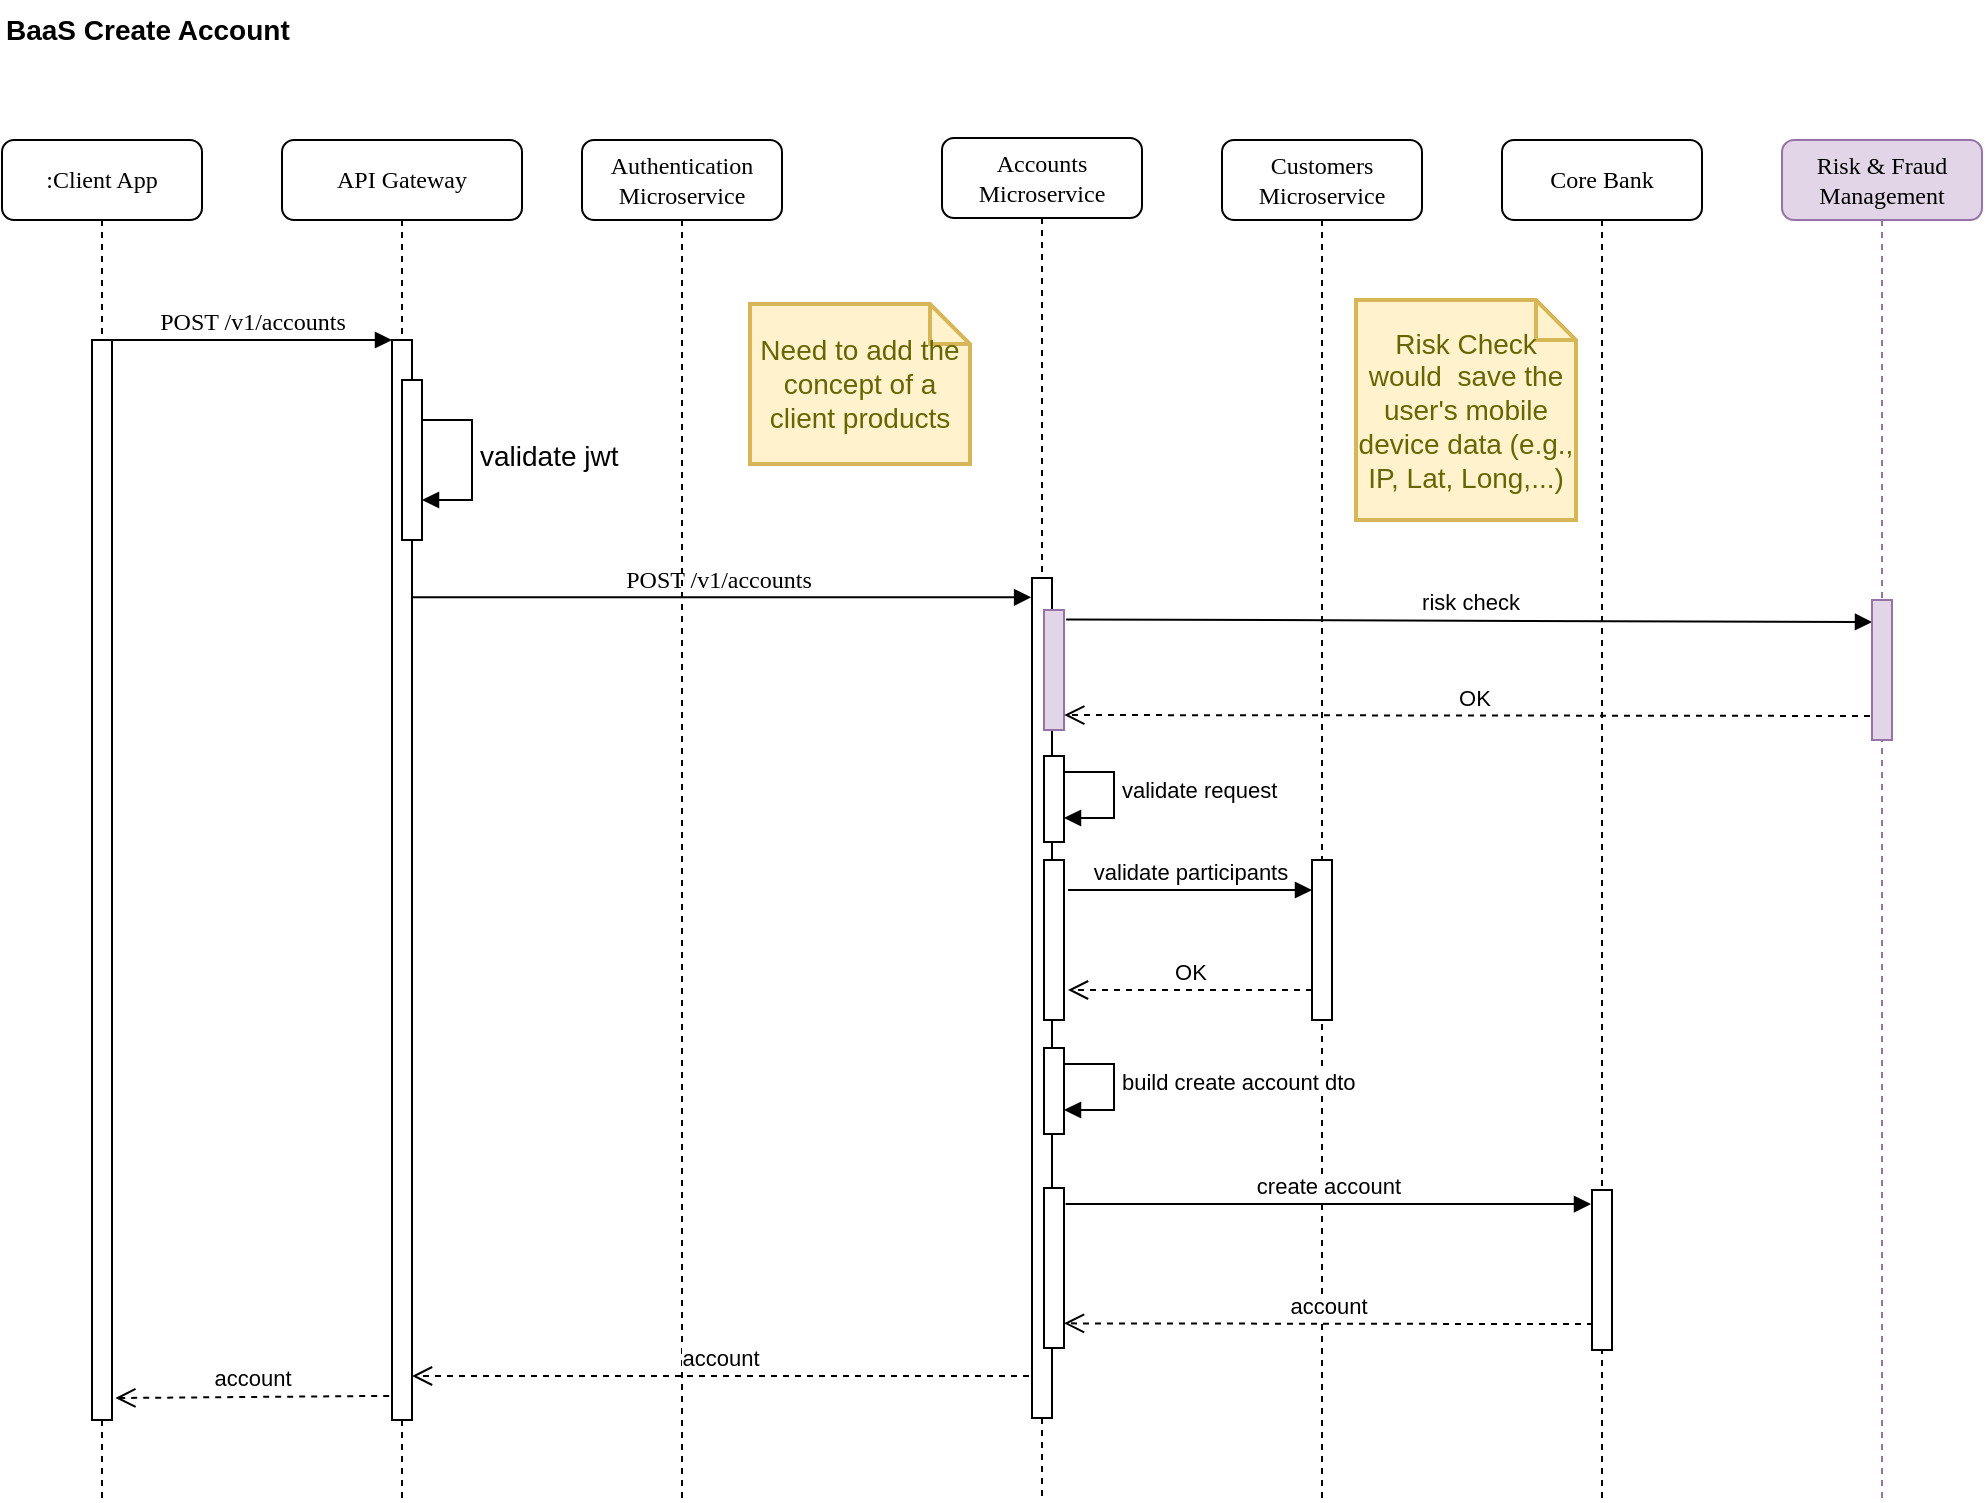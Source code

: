 <mxfile version="17.4.2" type="device" pages="4"><diagram name="Create Account" id="13e1069c-82ec-6db2-03f1-153e76fe0fe0"><mxGraphModel dx="1411" dy="763" grid="1" gridSize="10" guides="1" tooltips="1" connect="1" arrows="1" fold="1" page="1" pageScale="1" pageWidth="1100" pageHeight="850" background="none" math="0" shadow="0"><root><mxCell id="0"/><mxCell id="1" parent="0"/><mxCell id="7baba1c4bc27f4b0-3" value="Accounts Microservice" style="shape=umlLifeline;perimeter=lifelinePerimeter;whiteSpace=wrap;html=1;container=1;collapsible=0;recursiveResize=0;outlineConnect=0;rounded=1;shadow=0;comic=0;labelBackgroundColor=none;strokeWidth=1;fontFamily=Verdana;fontSize=12;align=center;" parent="1" vertex="1"><mxGeometry x="526" y="79" width="100" height="681" as="geometry"/></mxCell><mxCell id="7baba1c4bc27f4b0-13" value="" style="html=1;points=[];perimeter=orthogonalPerimeter;rounded=0;shadow=0;comic=0;labelBackgroundColor=none;strokeWidth=1;fontFamily=Verdana;fontSize=12;align=center;" parent="7baba1c4bc27f4b0-3" vertex="1"><mxGeometry x="45" y="220" width="10" height="420" as="geometry"/></mxCell><mxCell id="StMrDviyllRO6IiNfJaG-9" value="" style="html=1;points=[];perimeter=orthogonalPerimeter;" parent="7baba1c4bc27f4b0-3" vertex="1"><mxGeometry x="51" y="361" width="10" height="80" as="geometry"/></mxCell><mxCell id="StMrDviyllRO6IiNfJaG-17" value="" style="html=1;points=[];perimeter=orthogonalPerimeter;" parent="7baba1c4bc27f4b0-3" vertex="1"><mxGeometry x="51" y="525" width="10" height="80" as="geometry"/></mxCell><mxCell id="StMrDviyllRO6IiNfJaG-32" value="" style="html=1;points=[];perimeter=orthogonalPerimeter;fillColor=#e1d5e7;strokeColor=#9673a6;" parent="7baba1c4bc27f4b0-3" vertex="1"><mxGeometry x="51" y="236" width="10" height="60" as="geometry"/></mxCell><mxCell id="7baba1c4bc27f4b0-4" value="Customers Microservice" style="shape=umlLifeline;perimeter=lifelinePerimeter;whiteSpace=wrap;html=1;container=1;collapsible=0;recursiveResize=0;outlineConnect=0;rounded=1;shadow=0;comic=0;labelBackgroundColor=none;strokeWidth=1;fontFamily=Verdana;fontSize=12;align=center;" parent="1" vertex="1"><mxGeometry x="666" y="80" width="100" height="680" as="geometry"/></mxCell><mxCell id="StMrDviyllRO6IiNfJaG-6" value="" style="html=1;points=[];perimeter=orthogonalPerimeter;" parent="7baba1c4bc27f4b0-4" vertex="1"><mxGeometry x="45" y="360" width="10" height="80" as="geometry"/></mxCell><mxCell id="7baba1c4bc27f4b0-5" value="Core Bank" style="shape=umlLifeline;perimeter=lifelinePerimeter;whiteSpace=wrap;html=1;container=1;collapsible=0;recursiveResize=0;outlineConnect=0;rounded=1;shadow=0;comic=0;labelBackgroundColor=none;strokeWidth=1;fontFamily=Verdana;fontSize=12;align=center;" parent="1" vertex="1"><mxGeometry x="806" y="80" width="100" height="680" as="geometry"/></mxCell><mxCell id="StMrDviyllRO6IiNfJaG-13" value="" style="html=1;points=[];perimeter=orthogonalPerimeter;" parent="7baba1c4bc27f4b0-5" vertex="1"><mxGeometry x="45" y="525" width="10" height="80" as="geometry"/></mxCell><mxCell id="StMrDviyllRO6IiNfJaG-33" value="Risk Check would&amp;nbsp; save the user's mobile device data (e.g., IP, Lat, Long,...)" style="shape=note;strokeWidth=2;fontSize=14;size=20;whiteSpace=wrap;html=1;fillColor=#fff2cc;strokeColor=#d6b656;fontColor=#666600;" parent="7baba1c4bc27f4b0-5" vertex="1"><mxGeometry x="-73" y="80" width="110" height="110" as="geometry"/></mxCell><mxCell id="7baba1c4bc27f4b0-6" value="Risk &amp;amp; Fraud Management" style="shape=umlLifeline;perimeter=lifelinePerimeter;whiteSpace=wrap;html=1;container=1;collapsible=0;recursiveResize=0;outlineConnect=0;rounded=1;shadow=0;comic=0;labelBackgroundColor=none;strokeWidth=1;fontFamily=Verdana;fontSize=12;align=center;fillColor=#e1d5e7;strokeColor=#9673a6;" parent="1" vertex="1"><mxGeometry x="946" y="80" width="100" height="680" as="geometry"/></mxCell><mxCell id="StMrDviyllRO6IiNfJaG-29" value="risk check" style="html=1;verticalAlign=bottom;endArrow=block;entryX=0;entryY=0;rounded=0;exitX=1.108;exitY=0.079;exitDx=0;exitDy=0;exitPerimeter=0;" parent="7baba1c4bc27f4b0-6" source="StMrDviyllRO6IiNfJaG-32" edge="1"><mxGeometry relative="1" as="geometry"><mxPoint x="-357" y="239.96" as="sourcePoint"/><mxPoint x="45" y="241.0" as="targetPoint"/></mxGeometry></mxCell><mxCell id="StMrDviyllRO6IiNfJaG-30" value="OK" style="html=1;verticalAlign=bottom;endArrow=open;dashed=1;endSize=8;rounded=0;" parent="7baba1c4bc27f4b0-6" edge="1"><mxGeometry relative="1" as="geometry"><mxPoint x="-358.877" y="287.5" as="targetPoint"/><mxPoint x="50" y="288" as="sourcePoint"/></mxGeometry></mxCell><mxCell id="StMrDviyllRO6IiNfJaG-28" value="" style="html=1;points=[];perimeter=orthogonalPerimeter;fillColor=#e1d5e7;strokeColor=#9673a6;" parent="7baba1c4bc27f4b0-6" vertex="1"><mxGeometry x="45" y="230" width="10" height="70" as="geometry"/></mxCell><mxCell id="7baba1c4bc27f4b0-8" value=":Client App" style="shape=umlLifeline;perimeter=lifelinePerimeter;whiteSpace=wrap;html=1;container=1;collapsible=0;recursiveResize=0;outlineConnect=0;rounded=1;shadow=0;comic=0;labelBackgroundColor=none;strokeWidth=1;fontFamily=Verdana;fontSize=12;align=center;" parent="1" vertex="1"><mxGeometry x="56" y="80" width="100" height="680" as="geometry"/></mxCell><mxCell id="7baba1c4bc27f4b0-9" value="" style="html=1;points=[];perimeter=orthogonalPerimeter;rounded=0;shadow=0;comic=0;labelBackgroundColor=none;strokeWidth=1;fontFamily=Verdana;fontSize=12;align=center;" parent="7baba1c4bc27f4b0-8" vertex="1"><mxGeometry x="45" y="100" width="10" height="540" as="geometry"/></mxCell><mxCell id="7baba1c4bc27f4b0-11" value="POST /v1/accounts" style="html=1;verticalAlign=bottom;endArrow=block;entryX=0;entryY=0;labelBackgroundColor=none;fontFamily=Verdana;fontSize=12;elbow=vertical;" parent="1" source="7baba1c4bc27f4b0-9" target="7baba1c4bc27f4b0-10" edge="1"><mxGeometry relative="1" as="geometry"><mxPoint x="176" y="190" as="sourcePoint"/></mxGeometry></mxCell><mxCell id="7baba1c4bc27f4b0-14" value="POST /v1/accounts" style="html=1;verticalAlign=bottom;endArrow=block;labelBackgroundColor=none;fontFamily=Verdana;fontSize=12;elbow=vertical;entryX=-0.044;entryY=0.023;entryDx=0;entryDy=0;entryPerimeter=0;" parent="1" source="7baba1c4bc27f4b0-2" target="7baba1c4bc27f4b0-13" edge="1"><mxGeometry relative="1" as="geometry"><mxPoint x="266" y="307" as="sourcePoint"/><mxPoint x="566" y="308" as="targetPoint"/></mxGeometry></mxCell><mxCell id="StMrDviyllRO6IiNfJaG-5" value="validate request" style="edgeStyle=orthogonalEdgeStyle;html=1;align=left;spacingLeft=2;endArrow=block;rounded=0;entryX=1;entryY=0;" parent="1" edge="1"><mxGeometry relative="1" as="geometry"><mxPoint x="582" y="396" as="sourcePoint"/><Array as="points"><mxPoint x="612" y="396"/></Array><mxPoint x="587" y="419" as="targetPoint"/></mxGeometry></mxCell><mxCell id="StMrDviyllRO6IiNfJaG-4" value="" style="html=1;points=[];perimeter=orthogonalPerimeter;" parent="1" vertex="1"><mxGeometry x="577" y="388" width="10" height="43" as="geometry"/></mxCell><mxCell id="StMrDviyllRO6IiNfJaG-7" value="validate participants" style="html=1;verticalAlign=bottom;endArrow=block;entryX=0;entryY=0;rounded=0;" parent="1" edge="1"><mxGeometry relative="1" as="geometry"><mxPoint x="589" y="455" as="sourcePoint"/><mxPoint x="711" y="455.0" as="targetPoint"/></mxGeometry></mxCell><mxCell id="StMrDviyllRO6IiNfJaG-8" value="OK" style="html=1;verticalAlign=bottom;endArrow=open;dashed=1;endSize=8;exitX=0;exitY=0.95;rounded=0;" parent="1" edge="1"><mxGeometry relative="1" as="geometry"><mxPoint x="589" y="505" as="targetPoint"/><mxPoint x="711" y="505" as="sourcePoint"/></mxGeometry></mxCell><mxCell id="StMrDviyllRO6IiNfJaG-14" value="create account" style="html=1;verticalAlign=bottom;endArrow=block;rounded=0;exitX=1.08;exitY=0.1;exitDx=0;exitDy=0;exitPerimeter=0;entryX=-0.05;entryY=0.088;entryDx=0;entryDy=0;entryPerimeter=0;" parent="1" source="StMrDviyllRO6IiNfJaG-17" target="StMrDviyllRO6IiNfJaG-13" edge="1"><mxGeometry relative="1" as="geometry"><mxPoint x="596" y="613" as="sourcePoint"/><mxPoint x="840" y="612" as="targetPoint"/></mxGeometry></mxCell><mxCell id="StMrDviyllRO6IiNfJaG-15" value="account" style="html=1;verticalAlign=bottom;endArrow=open;dashed=1;endSize=8;rounded=0;entryX=1;entryY=0.846;entryDx=0;entryDy=0;entryPerimeter=0;exitX=0.05;exitY=0.838;exitDx=0;exitDy=0;exitPerimeter=0;" parent="1" target="StMrDviyllRO6IiNfJaG-17" edge="1" source="StMrDviyllRO6IiNfJaG-13"><mxGeometry relative="1" as="geometry"><mxPoint x="586" y="672" as="targetPoint"/><mxPoint x="830" y="672" as="sourcePoint"/></mxGeometry></mxCell><mxCell id="StMrDviyllRO6IiNfJaG-20" value="Authentication Microservice" style="shape=umlLifeline;perimeter=lifelinePerimeter;whiteSpace=wrap;html=1;container=1;collapsible=0;recursiveResize=0;outlineConnect=0;rounded=1;shadow=0;comic=0;labelBackgroundColor=none;strokeWidth=1;fontFamily=Verdana;fontSize=12;align=center;" parent="1" vertex="1"><mxGeometry x="346" y="80" width="100" height="680" as="geometry"/></mxCell><mxCell id="7baba1c4bc27f4b0-2" value="API Gateway" style="shape=umlLifeline;perimeter=lifelinePerimeter;whiteSpace=wrap;html=1;container=1;collapsible=0;recursiveResize=0;outlineConnect=0;rounded=1;shadow=0;comic=0;labelBackgroundColor=none;strokeWidth=1;fontFamily=Verdana;fontSize=12;align=center;" parent="1" vertex="1"><mxGeometry x="196" y="80" width="120" height="680" as="geometry"/></mxCell><mxCell id="StMrDviyllRO6IiNfJaG-18" value="account" style="html=1;verticalAlign=bottom;endArrow=open;dashed=1;endSize=8;rounded=0;" parent="7baba1c4bc27f4b0-2" edge="1"><mxGeometry relative="1" as="geometry"><mxPoint x="373.5" y="618.0" as="sourcePoint"/><mxPoint x="65" y="618" as="targetPoint"/></mxGeometry></mxCell><mxCell id="7baba1c4bc27f4b0-10" value="" style="html=1;points=[];perimeter=orthogonalPerimeter;rounded=0;shadow=0;comic=0;labelBackgroundColor=none;strokeWidth=1;fontFamily=Verdana;fontSize=12;align=center;" parent="7baba1c4bc27f4b0-2" vertex="1"><mxGeometry x="55" y="100" width="10" height="540" as="geometry"/></mxCell><mxCell id="vP17UJe5me1Ip5bsNb8E-3" value="" style="group" parent="7baba1c4bc27f4b0-2" vertex="1" connectable="0"><mxGeometry x="60" y="120" width="35" height="80" as="geometry"/></mxCell><mxCell id="vP17UJe5me1Ip5bsNb8E-2" value="validate jwt" style="edgeStyle=orthogonalEdgeStyle;html=1;align=left;spacingLeft=2;endArrow=block;rounded=0;entryX=1;entryY=0;fontSize=14;" parent="vP17UJe5me1Ip5bsNb8E-3" edge="1"><mxGeometry relative="1" as="geometry"><mxPoint x="5" y="20" as="sourcePoint"/><Array as="points"><mxPoint x="35" y="20"/></Array><mxPoint x="10" y="60" as="targetPoint"/></mxGeometry></mxCell><mxCell id="vP17UJe5me1Ip5bsNb8E-1" value="" style="html=1;points=[];perimeter=orthogonalPerimeter;fontSize=14;" parent="vP17UJe5me1Ip5bsNb8E-3" vertex="1"><mxGeometry width="10" height="80" as="geometry"/></mxCell><mxCell id="StMrDviyllRO6IiNfJaG-19" value="account" style="html=1;verticalAlign=bottom;endArrow=open;dashed=1;endSize=8;rounded=0;exitX=-0.141;exitY=0.961;exitDx=0;exitDy=0;exitPerimeter=0;entryX=1.169;entryY=0.963;entryDx=0;entryDy=0;entryPerimeter=0;" parent="1" edge="1"><mxGeometry relative="1" as="geometry"><mxPoint x="249.59" y="707.94" as="sourcePoint"/><mxPoint x="112.69" y="709.02" as="targetPoint"/></mxGeometry></mxCell><mxCell id="StMrDviyllRO6IiNfJaG-34" value="&lt;b&gt;&lt;font style=&quot;font-size: 14px&quot;&gt;BaaS Create Account&lt;/font&gt;&lt;/b&gt;" style="text;html=1;strokeColor=none;fillColor=none;align=left;verticalAlign=middle;whiteSpace=wrap;rounded=0;" parent="1" vertex="1"><mxGeometry x="56" y="10" width="520" height="30" as="geometry"/></mxCell><mxCell id="4wabCd1EHpIP1bChaGn3-1" value="Need to add the concept of a client products" style="shape=note;strokeWidth=2;fontSize=14;size=20;whiteSpace=wrap;html=1;fillColor=#fff2cc;strokeColor=#d6b656;fontColor=#666600;" parent="1" vertex="1"><mxGeometry x="430" y="162" width="110.0" height="80" as="geometry"/></mxCell><mxCell id="xZ6hdqoOlIsJczvUidWI-1" value="build create account dto" style="edgeStyle=orthogonalEdgeStyle;html=1;align=left;spacingLeft=2;endArrow=block;rounded=0;entryX=1;entryY=0;" edge="1" parent="1"><mxGeometry relative="1" as="geometry"><mxPoint x="582" y="542" as="sourcePoint"/><Array as="points"><mxPoint x="612" y="542"/></Array><mxPoint x="587" y="565" as="targetPoint"/></mxGeometry></mxCell><mxCell id="xZ6hdqoOlIsJczvUidWI-2" value="" style="html=1;points=[];perimeter=orthogonalPerimeter;" vertex="1" parent="1"><mxGeometry x="577" y="534" width="10" height="43" as="geometry"/></mxCell></root></mxGraphModel></diagram><diagram name="Add Participant" id="1axZr6xwjuODVMzf9YdV"><mxGraphModel dx="830" dy="387" grid="1" gridSize="10" guides="1" tooltips="1" connect="1" arrows="1" fold="1" page="1" pageScale="1" pageWidth="1100" pageHeight="850" background="none" math="0" shadow="0"><root><mxCell id="MH7gKiUOi9oWCQVfRXcl-0"/><mxCell id="MH7gKiUOi9oWCQVfRXcl-1" parent="MH7gKiUOi9oWCQVfRXcl-0"/><mxCell id="MH7gKiUOi9oWCQVfRXcl-2" value="Accounts Microservice" style="shape=umlLifeline;perimeter=lifelinePerimeter;whiteSpace=wrap;html=1;container=1;collapsible=0;recursiveResize=0;outlineConnect=0;rounded=1;shadow=0;comic=0;labelBackgroundColor=none;strokeWidth=1;fontFamily=Verdana;fontSize=12;align=center;" parent="MH7gKiUOi9oWCQVfRXcl-1" vertex="1"><mxGeometry x="533" y="79" width="100" height="641" as="geometry"/></mxCell><mxCell id="MH7gKiUOi9oWCQVfRXcl-3" value="" style="html=1;points=[];perimeter=orthogonalPerimeter;rounded=0;shadow=0;comic=0;labelBackgroundColor=none;strokeWidth=1;fontFamily=Verdana;fontSize=12;align=center;" parent="MH7gKiUOi9oWCQVfRXcl-2" vertex="1"><mxGeometry x="45" y="220" width="10" height="360" as="geometry"/></mxCell><mxCell id="MH7gKiUOi9oWCQVfRXcl-4" value="" style="html=1;points=[];perimeter=orthogonalPerimeter;" parent="MH7gKiUOi9oWCQVfRXcl-2" vertex="1"><mxGeometry x="51" y="361" width="10" height="80" as="geometry"/></mxCell><mxCell id="MH7gKiUOi9oWCQVfRXcl-5" value="" style="html=1;points=[];perimeter=orthogonalPerimeter;" parent="MH7gKiUOi9oWCQVfRXcl-2" vertex="1"><mxGeometry x="51" y="462" width="10" height="80" as="geometry"/></mxCell><mxCell id="MH7gKiUOi9oWCQVfRXcl-6" value="" style="html=1;points=[];perimeter=orthogonalPerimeter;fillColor=#e1d5e7;strokeColor=#9673a6;" parent="MH7gKiUOi9oWCQVfRXcl-2" vertex="1"><mxGeometry x="51" y="236" width="10" height="60" as="geometry"/></mxCell><mxCell id="MH7gKiUOi9oWCQVfRXcl-7" value="Customers Microservice" style="shape=umlLifeline;perimeter=lifelinePerimeter;whiteSpace=wrap;html=1;container=1;collapsible=0;recursiveResize=0;outlineConnect=0;rounded=1;shadow=0;comic=0;labelBackgroundColor=none;strokeWidth=1;fontFamily=Verdana;fontSize=12;align=center;" parent="MH7gKiUOi9oWCQVfRXcl-1" vertex="1"><mxGeometry x="673" y="80" width="100" height="640" as="geometry"/></mxCell><mxCell id="MH7gKiUOi9oWCQVfRXcl-8" value="" style="html=1;points=[];perimeter=orthogonalPerimeter;" parent="MH7gKiUOi9oWCQVfRXcl-7" vertex="1"><mxGeometry x="45" y="360" width="10" height="80" as="geometry"/></mxCell><mxCell id="MH7gKiUOi9oWCQVfRXcl-9" value="Core Bank" style="shape=umlLifeline;perimeter=lifelinePerimeter;whiteSpace=wrap;html=1;container=1;collapsible=0;recursiveResize=0;outlineConnect=0;rounded=1;shadow=0;comic=0;labelBackgroundColor=none;strokeWidth=1;fontFamily=Verdana;fontSize=12;align=center;" parent="MH7gKiUOi9oWCQVfRXcl-1" vertex="1"><mxGeometry x="813" y="80" width="100" height="640" as="geometry"/></mxCell><mxCell id="MH7gKiUOi9oWCQVfRXcl-10" value="" style="html=1;points=[];perimeter=orthogonalPerimeter;" parent="MH7gKiUOi9oWCQVfRXcl-9" vertex="1"><mxGeometry x="45" y="461" width="10" height="80" as="geometry"/></mxCell><mxCell id="MH7gKiUOi9oWCQVfRXcl-12" value="Risk &amp;amp; Fraud Management" style="shape=umlLifeline;perimeter=lifelinePerimeter;whiteSpace=wrap;html=1;container=1;collapsible=0;recursiveResize=0;outlineConnect=0;rounded=1;shadow=0;comic=0;labelBackgroundColor=none;strokeWidth=1;fontFamily=Verdana;fontSize=12;align=center;fillColor=#e1d5e7;strokeColor=#9673a6;" parent="MH7gKiUOi9oWCQVfRXcl-1" vertex="1"><mxGeometry x="953" y="80" width="100" height="640" as="geometry"/></mxCell><mxCell id="MH7gKiUOi9oWCQVfRXcl-13" value="risk check" style="html=1;verticalAlign=bottom;endArrow=block;entryX=0;entryY=0;rounded=0;exitX=1.108;exitY=0.079;exitDx=0;exitDy=0;exitPerimeter=0;" parent="MH7gKiUOi9oWCQVfRXcl-12" source="MH7gKiUOi9oWCQVfRXcl-6" edge="1"><mxGeometry relative="1" as="geometry"><mxPoint x="-357" y="239.96" as="sourcePoint"/><mxPoint x="45" y="241.0" as="targetPoint"/></mxGeometry></mxCell><mxCell id="MH7gKiUOi9oWCQVfRXcl-14" value="OK" style="html=1;verticalAlign=bottom;endArrow=open;dashed=1;endSize=8;rounded=0;" parent="MH7gKiUOi9oWCQVfRXcl-12" edge="1"><mxGeometry relative="1" as="geometry"><mxPoint x="-358.877" y="287.5" as="targetPoint"/><mxPoint x="50" y="288" as="sourcePoint"/></mxGeometry></mxCell><mxCell id="MH7gKiUOi9oWCQVfRXcl-15" value="" style="html=1;points=[];perimeter=orthogonalPerimeter;fillColor=#e1d5e7;strokeColor=#9673a6;" parent="MH7gKiUOi9oWCQVfRXcl-12" vertex="1"><mxGeometry x="45" y="230" width="10" height="70" as="geometry"/></mxCell><mxCell id="MH7gKiUOi9oWCQVfRXcl-16" value=":Client App" style="shape=umlLifeline;perimeter=lifelinePerimeter;whiteSpace=wrap;html=1;container=1;collapsible=0;recursiveResize=0;outlineConnect=0;rounded=1;shadow=0;comic=0;labelBackgroundColor=none;strokeWidth=1;fontFamily=Verdana;fontSize=12;align=center;" parent="MH7gKiUOi9oWCQVfRXcl-1" vertex="1"><mxGeometry x="63" y="80" width="100" height="640" as="geometry"/></mxCell><mxCell id="MH7gKiUOi9oWCQVfRXcl-17" value="" style="html=1;points=[];perimeter=orthogonalPerimeter;rounded=0;shadow=0;comic=0;labelBackgroundColor=none;strokeWidth=1;fontFamily=Verdana;fontSize=12;align=center;" parent="MH7gKiUOi9oWCQVfRXcl-16" vertex="1"><mxGeometry x="45" y="100" width="10" height="500" as="geometry"/></mxCell><mxCell id="MH7gKiUOi9oWCQVfRXcl-18" value="POST /v1/accounts/:accountId/participants" style="html=1;verticalAlign=bottom;endArrow=block;entryX=0;entryY=0;labelBackgroundColor=none;fontFamily=Verdana;fontSize=12;elbow=vertical;" parent="MH7gKiUOi9oWCQVfRXcl-1" source="MH7gKiUOi9oWCQVfRXcl-17" target="MH7gKiUOi9oWCQVfRXcl-32" edge="1"><mxGeometry relative="1" as="geometry"><mxPoint x="183" y="190" as="sourcePoint"/></mxGeometry></mxCell><mxCell id="MH7gKiUOi9oWCQVfRXcl-19" value="POST /v1/accounts/:accountId/participants" style="html=1;verticalAlign=bottom;endArrow=block;labelBackgroundColor=none;fontFamily=Verdana;fontSize=12;elbow=vertical;entryX=-0.044;entryY=0.023;entryDx=0;entryDy=0;entryPerimeter=0;" parent="MH7gKiUOi9oWCQVfRXcl-1" source="MH7gKiUOi9oWCQVfRXcl-30" target="MH7gKiUOi9oWCQVfRXcl-3" edge="1"><mxGeometry relative="1" as="geometry"><mxPoint x="273" y="307" as="sourcePoint"/><mxPoint x="573" y="308" as="targetPoint"/></mxGeometry></mxCell><mxCell id="MH7gKiUOi9oWCQVfRXcl-20" value="validate request" style="edgeStyle=orthogonalEdgeStyle;html=1;align=left;spacingLeft=2;endArrow=block;rounded=0;entryX=1;entryY=0;" parent="MH7gKiUOi9oWCQVfRXcl-1" edge="1"><mxGeometry relative="1" as="geometry"><mxPoint x="589" y="396" as="sourcePoint"/><Array as="points"><mxPoint x="619" y="396"/></Array><mxPoint x="594" y="419" as="targetPoint"/></mxGeometry></mxCell><mxCell id="MH7gKiUOi9oWCQVfRXcl-21" value="" style="html=1;points=[];perimeter=orthogonalPerimeter;" parent="MH7gKiUOi9oWCQVfRXcl-1" vertex="1"><mxGeometry x="584" y="388" width="10" height="43" as="geometry"/></mxCell><mxCell id="MH7gKiUOi9oWCQVfRXcl-22" value="validate participants" style="html=1;verticalAlign=bottom;endArrow=block;entryX=0;entryY=0;rounded=0;" parent="MH7gKiUOi9oWCQVfRXcl-1" edge="1"><mxGeometry relative="1" as="geometry"><mxPoint x="596" y="455" as="sourcePoint"/><mxPoint x="718" y="455.0" as="targetPoint"/></mxGeometry></mxCell><mxCell id="MH7gKiUOi9oWCQVfRXcl-23" value="OK" style="html=1;verticalAlign=bottom;endArrow=open;dashed=1;endSize=8;exitX=0;exitY=0.95;rounded=0;" parent="MH7gKiUOi9oWCQVfRXcl-1" edge="1"><mxGeometry relative="1" as="geometry"><mxPoint x="596" y="505" as="targetPoint"/><mxPoint x="718" y="505" as="sourcePoint"/></mxGeometry></mxCell><mxCell id="MH7gKiUOi9oWCQVfRXcl-24" value="add participant" style="html=1;verticalAlign=bottom;endArrow=block;rounded=0;entryX=-0.08;entryY=0.115;entryDx=0;entryDy=0;entryPerimeter=0;exitX=1.08;exitY=0.1;exitDx=0;exitDy=0;exitPerimeter=0;" parent="MH7gKiUOi9oWCQVfRXcl-1" source="MH7gKiUOi9oWCQVfRXcl-5" target="MH7gKiUOi9oWCQVfRXcl-10" edge="1"><mxGeometry relative="1" as="geometry"><mxPoint x="603" y="550" as="sourcePoint"/><mxPoint x="853" y="550" as="targetPoint"/><Array as="points"/></mxGeometry></mxCell><mxCell id="MH7gKiUOi9oWCQVfRXcl-25" value="OK" style="html=1;verticalAlign=bottom;endArrow=open;dashed=1;endSize=8;rounded=0;entryX=1;entryY=0.846;entryDx=0;entryDy=0;entryPerimeter=0;" parent="MH7gKiUOi9oWCQVfRXcl-1" target="MH7gKiUOi9oWCQVfRXcl-5" edge="1"><mxGeometry relative="1" as="geometry"><mxPoint x="593" y="609" as="targetPoint"/><mxPoint x="862.5" y="608.68" as="sourcePoint"/></mxGeometry></mxCell><mxCell id="MH7gKiUOi9oWCQVfRXcl-26" value="Authentication Microservice" style="shape=umlLifeline;perimeter=lifelinePerimeter;whiteSpace=wrap;html=1;container=1;collapsible=0;recursiveResize=0;outlineConnect=0;rounded=1;shadow=0;comic=0;labelBackgroundColor=none;strokeWidth=1;fontFamily=Verdana;fontSize=12;align=center;" parent="MH7gKiUOi9oWCQVfRXcl-1" vertex="1"><mxGeometry x="353" y="80" width="100" height="640" as="geometry"/></mxCell><mxCell id="MH7gKiUOi9oWCQVfRXcl-30" value="API Gateway" style="shape=umlLifeline;perimeter=lifelinePerimeter;whiteSpace=wrap;html=1;container=1;collapsible=0;recursiveResize=0;outlineConnect=0;rounded=1;shadow=0;comic=0;labelBackgroundColor=none;strokeWidth=1;fontFamily=Verdana;fontSize=12;align=center;" parent="MH7gKiUOi9oWCQVfRXcl-1" vertex="1"><mxGeometry x="203" y="80" width="100" height="640" as="geometry"/></mxCell><mxCell id="MH7gKiUOi9oWCQVfRXcl-31" value="OK" style="html=1;verticalAlign=bottom;endArrow=open;dashed=1;endSize=8;rounded=0;" parent="MH7gKiUOi9oWCQVfRXcl-30" edge="1"><mxGeometry relative="1" as="geometry"><mxPoint x="373.5" y="561.0" as="sourcePoint"/><mxPoint x="49" y="561" as="targetPoint"/></mxGeometry></mxCell><mxCell id="MH7gKiUOi9oWCQVfRXcl-32" value="" style="html=1;points=[];perimeter=orthogonalPerimeter;rounded=0;shadow=0;comic=0;labelBackgroundColor=none;strokeWidth=1;fontFamily=Verdana;fontSize=12;align=center;" parent="MH7gKiUOi9oWCQVfRXcl-30" vertex="1"><mxGeometry x="45" y="100" width="10" height="500" as="geometry"/></mxCell><mxCell id="264N258VVHbqBbtN47oh-4" value="" style="group" parent="MH7gKiUOi9oWCQVfRXcl-30" vertex="1" connectable="0"><mxGeometry x="50" y="120" width="35" height="70" as="geometry"/></mxCell><mxCell id="264N258VVHbqBbtN47oh-3" value="validate jwt" style="edgeStyle=orthogonalEdgeStyle;html=1;align=left;spacingLeft=2;endArrow=block;rounded=0;entryX=1;entryY=0;fontSize=14;" parent="264N258VVHbqBbtN47oh-4" edge="1"><mxGeometry relative="1" as="geometry"><mxPoint x="5" y="15.75" as="sourcePoint"/><Array as="points"><mxPoint x="35" y="15.75"/></Array><mxPoint x="10" y="50.75" as="targetPoint"/></mxGeometry></mxCell><mxCell id="264N258VVHbqBbtN47oh-2" value="" style="html=1;points=[];perimeter=orthogonalPerimeter;fontSize=14;" parent="264N258VVHbqBbtN47oh-4" vertex="1"><mxGeometry width="10" height="70" as="geometry"/></mxCell><mxCell id="MH7gKiUOi9oWCQVfRXcl-33" value="OK" style="html=1;verticalAlign=bottom;endArrow=open;dashed=1;endSize=8;rounded=0;exitX=-0.141;exitY=0.961;exitDx=0;exitDy=0;exitPerimeter=0;entryX=1.169;entryY=0.963;entryDx=0;entryDy=0;entryPerimeter=0;" parent="MH7gKiUOi9oWCQVfRXcl-1" source="MH7gKiUOi9oWCQVfRXcl-32" target="MH7gKiUOi9oWCQVfRXcl-17" edge="1"><mxGeometry relative="1" as="geometry"><mxPoint x="243" y="480" as="sourcePoint"/><mxPoint x="118" y="480" as="targetPoint"/></mxGeometry></mxCell><mxCell id="MH7gKiUOi9oWCQVfRXcl-34" value="&lt;b&gt;&lt;font style=&quot;font-size: 14px&quot;&gt;BaaS Participant to Account&lt;/font&gt;&lt;/b&gt;" style="text;html=1;strokeColor=none;fillColor=none;align=left;verticalAlign=middle;whiteSpace=wrap;rounded=0;" parent="MH7gKiUOi9oWCQVfRXcl-1" vertex="1"><mxGeometry x="63" y="10" width="520" height="30" as="geometry"/></mxCell></root></mxGraphModel></diagram><diagram name="Block Account" id="zruceCb7lGRVEo9btcsm"><mxGraphModel dx="830" dy="387" grid="1" gridSize="10" guides="1" tooltips="1" connect="1" arrows="1" fold="1" page="1" pageScale="1" pageWidth="1100" pageHeight="850" background="none" math="0" shadow="0"><root><mxCell id="FZHrBrpY9rzkV7hzYhTL-0"/><mxCell id="FZHrBrpY9rzkV7hzYhTL-1" parent="FZHrBrpY9rzkV7hzYhTL-0"/><mxCell id="FZHrBrpY9rzkV7hzYhTL-2" value="Accounts Microservice" style="shape=umlLifeline;perimeter=lifelinePerimeter;whiteSpace=wrap;html=1;container=1;collapsible=0;recursiveResize=0;outlineConnect=0;rounded=1;shadow=0;comic=0;labelBackgroundColor=none;strokeWidth=1;fontFamily=Verdana;fontSize=12;align=center;" parent="FZHrBrpY9rzkV7hzYhTL-1" vertex="1"><mxGeometry x="522" y="79" width="100" height="641" as="geometry"/></mxCell><mxCell id="FZHrBrpY9rzkV7hzYhTL-3" value="" style="html=1;points=[];perimeter=orthogonalPerimeter;rounded=0;shadow=0;comic=0;labelBackgroundColor=none;strokeWidth=1;fontFamily=Verdana;fontSize=12;align=center;" parent="FZHrBrpY9rzkV7hzYhTL-2" vertex="1"><mxGeometry x="45" y="220" width="10" height="260" as="geometry"/></mxCell><mxCell id="FZHrBrpY9rzkV7hzYhTL-5" value="" style="html=1;points=[];perimeter=orthogonalPerimeter;" parent="FZHrBrpY9rzkV7hzYhTL-2" vertex="1"><mxGeometry x="51" y="372" width="10" height="80" as="geometry"/></mxCell><mxCell id="FZHrBrpY9rzkV7hzYhTL-6" value="" style="html=1;points=[];perimeter=orthogonalPerimeter;fillColor=#e1d5e7;strokeColor=#9673a6;" parent="FZHrBrpY9rzkV7hzYhTL-2" vertex="1"><mxGeometry x="51" y="236" width="10" height="60" as="geometry"/></mxCell><mxCell id="FZHrBrpY9rzkV7hzYhTL-7" value="Customers Microservice" style="shape=umlLifeline;perimeter=lifelinePerimeter;whiteSpace=wrap;html=1;container=1;collapsible=0;recursiveResize=0;outlineConnect=0;rounded=1;shadow=0;comic=0;labelBackgroundColor=none;strokeWidth=1;fontFamily=Verdana;fontSize=12;align=center;" parent="FZHrBrpY9rzkV7hzYhTL-1" vertex="1"><mxGeometry x="687" y="80" width="100" height="640" as="geometry"/></mxCell><mxCell id="FZHrBrpY9rzkV7hzYhTL-9" value="Core Bank" style="shape=umlLifeline;perimeter=lifelinePerimeter;whiteSpace=wrap;html=1;container=1;collapsible=0;recursiveResize=0;outlineConnect=0;rounded=1;shadow=0;comic=0;labelBackgroundColor=none;strokeWidth=1;fontFamily=Verdana;fontSize=12;align=center;" parent="FZHrBrpY9rzkV7hzYhTL-1" vertex="1"><mxGeometry x="823" y="80" width="100" height="640" as="geometry"/></mxCell><mxCell id="FZHrBrpY9rzkV7hzYhTL-10" value="" style="html=1;points=[];perimeter=orthogonalPerimeter;" parent="FZHrBrpY9rzkV7hzYhTL-9" vertex="1"><mxGeometry x="45" y="372" width="10" height="80" as="geometry"/></mxCell><mxCell id="FZHrBrpY9rzkV7hzYhTL-12" value="Risk &amp;amp; Fraud Management" style="shape=umlLifeline;perimeter=lifelinePerimeter;whiteSpace=wrap;html=1;container=1;collapsible=0;recursiveResize=0;outlineConnect=0;rounded=1;shadow=0;comic=0;labelBackgroundColor=none;strokeWidth=1;fontFamily=Verdana;fontSize=12;align=center;fillColor=#e1d5e7;strokeColor=#9673a6;" parent="FZHrBrpY9rzkV7hzYhTL-1" vertex="1"><mxGeometry x="942" y="80" width="100" height="640" as="geometry"/></mxCell><mxCell id="FZHrBrpY9rzkV7hzYhTL-13" value="risk check" style="html=1;verticalAlign=bottom;endArrow=block;entryX=0;entryY=0;rounded=0;exitX=1.108;exitY=0.079;exitDx=0;exitDy=0;exitPerimeter=0;" parent="FZHrBrpY9rzkV7hzYhTL-12" source="FZHrBrpY9rzkV7hzYhTL-6" edge="1"><mxGeometry relative="1" as="geometry"><mxPoint x="-357" y="239.96" as="sourcePoint"/><mxPoint x="45" y="241.0" as="targetPoint"/></mxGeometry></mxCell><mxCell id="FZHrBrpY9rzkV7hzYhTL-14" value="OK" style="html=1;verticalAlign=bottom;endArrow=open;dashed=1;endSize=8;rounded=0;" parent="FZHrBrpY9rzkV7hzYhTL-12" edge="1"><mxGeometry relative="1" as="geometry"><mxPoint x="-358.877" y="287.5" as="targetPoint"/><mxPoint x="50" y="288" as="sourcePoint"/></mxGeometry></mxCell><mxCell id="FZHrBrpY9rzkV7hzYhTL-15" value="" style="html=1;points=[];perimeter=orthogonalPerimeter;fillColor=#e1d5e7;strokeColor=#9673a6;" parent="FZHrBrpY9rzkV7hzYhTL-12" vertex="1"><mxGeometry x="45" y="230" width="10" height="70" as="geometry"/></mxCell><mxCell id="FZHrBrpY9rzkV7hzYhTL-16" value=":Client App" style="shape=umlLifeline;perimeter=lifelinePerimeter;whiteSpace=wrap;html=1;container=1;collapsible=0;recursiveResize=0;outlineConnect=0;rounded=1;shadow=0;comic=0;labelBackgroundColor=none;strokeWidth=1;fontFamily=Verdana;fontSize=12;align=center;" parent="FZHrBrpY9rzkV7hzYhTL-1" vertex="1"><mxGeometry x="52" y="80" width="100" height="640" as="geometry"/></mxCell><mxCell id="FZHrBrpY9rzkV7hzYhTL-17" value="" style="html=1;points=[];perimeter=orthogonalPerimeter;rounded=0;shadow=0;comic=0;labelBackgroundColor=none;strokeWidth=1;fontFamily=Verdana;fontSize=12;align=center;" parent="FZHrBrpY9rzkV7hzYhTL-16" vertex="1"><mxGeometry x="45" y="100" width="10" height="410" as="geometry"/></mxCell><mxCell id="FZHrBrpY9rzkV7hzYhTL-18" value="POST /v1/accounts/:accountId/blocks" style="html=1;verticalAlign=bottom;endArrow=block;entryX=0;entryY=0;labelBackgroundColor=none;fontFamily=Verdana;fontSize=12;elbow=vertical;" parent="FZHrBrpY9rzkV7hzYhTL-1" source="FZHrBrpY9rzkV7hzYhTL-17" target="FZHrBrpY9rzkV7hzYhTL-32" edge="1"><mxGeometry relative="1" as="geometry"><mxPoint x="172" y="190" as="sourcePoint"/></mxGeometry></mxCell><mxCell id="FZHrBrpY9rzkV7hzYhTL-19" value="POST /v1/accounts/:accountId/blocks" style="html=1;verticalAlign=bottom;endArrow=block;labelBackgroundColor=none;fontFamily=Verdana;fontSize=12;elbow=vertical;entryX=-0.044;entryY=0.023;entryDx=0;entryDy=0;entryPerimeter=0;" parent="FZHrBrpY9rzkV7hzYhTL-1" source="FZHrBrpY9rzkV7hzYhTL-30" target="FZHrBrpY9rzkV7hzYhTL-3" edge="1"><mxGeometry relative="1" as="geometry"><mxPoint x="262" y="307" as="sourcePoint"/><mxPoint x="562" y="308" as="targetPoint"/></mxGeometry></mxCell><mxCell id="FZHrBrpY9rzkV7hzYhTL-20" value="validate request" style="edgeStyle=orthogonalEdgeStyle;html=1;align=left;spacingLeft=2;endArrow=block;rounded=0;entryX=1;entryY=0;" parent="FZHrBrpY9rzkV7hzYhTL-1" edge="1"><mxGeometry relative="1" as="geometry"><mxPoint x="578" y="396" as="sourcePoint"/><Array as="points"><mxPoint x="608" y="396"/></Array><mxPoint x="583" y="419" as="targetPoint"/></mxGeometry></mxCell><mxCell id="FZHrBrpY9rzkV7hzYhTL-21" value="" style="html=1;points=[];perimeter=orthogonalPerimeter;" parent="FZHrBrpY9rzkV7hzYhTL-1" vertex="1"><mxGeometry x="573" y="388" width="10" height="43" as="geometry"/></mxCell><mxCell id="FZHrBrpY9rzkV7hzYhTL-24" value="block account" style="html=1;verticalAlign=bottom;endArrow=block;rounded=0;entryX=-0.08;entryY=0.115;entryDx=0;entryDy=0;entryPerimeter=0;exitX=1.08;exitY=0.1;exitDx=0;exitDy=0;exitPerimeter=0;" parent="FZHrBrpY9rzkV7hzYhTL-1" source="FZHrBrpY9rzkV7hzYhTL-5" target="FZHrBrpY9rzkV7hzYhTL-10" edge="1"><mxGeometry relative="1" as="geometry"><mxPoint x="592" y="550" as="sourcePoint"/><mxPoint x="842" y="550" as="targetPoint"/></mxGeometry></mxCell><mxCell id="FZHrBrpY9rzkV7hzYhTL-25" value="OK" style="html=1;verticalAlign=bottom;endArrow=open;dashed=1;endSize=8;rounded=0;entryX=1;entryY=0.846;entryDx=0;entryDy=0;entryPerimeter=0;exitX=-0.086;exitY=0.831;exitDx=0;exitDy=0;exitPerimeter=0;" parent="FZHrBrpY9rzkV7hzYhTL-1" source="FZHrBrpY9rzkV7hzYhTL-10" target="FZHrBrpY9rzkV7hzYhTL-5" edge="1"><mxGeometry relative="1" as="geometry"><mxPoint x="582" y="609" as="targetPoint"/><mxPoint x="852" y="519" as="sourcePoint"/></mxGeometry></mxCell><mxCell id="FZHrBrpY9rzkV7hzYhTL-26" value="Authentication Microservice" style="shape=umlLifeline;perimeter=lifelinePerimeter;whiteSpace=wrap;html=1;container=1;collapsible=0;recursiveResize=0;outlineConnect=0;rounded=1;shadow=0;comic=0;labelBackgroundColor=none;strokeWidth=1;fontFamily=Verdana;fontSize=12;align=center;" parent="FZHrBrpY9rzkV7hzYhTL-1" vertex="1"><mxGeometry x="342" y="80" width="100" height="640" as="geometry"/></mxCell><mxCell id="FZHrBrpY9rzkV7hzYhTL-30" value="API Gateway" style="shape=umlLifeline;perimeter=lifelinePerimeter;whiteSpace=wrap;html=1;container=1;collapsible=0;recursiveResize=0;outlineConnect=0;rounded=1;shadow=0;comic=0;labelBackgroundColor=none;strokeWidth=1;fontFamily=Verdana;fontSize=12;align=center;" parent="FZHrBrpY9rzkV7hzYhTL-1" vertex="1"><mxGeometry x="192" y="80" width="115" height="640" as="geometry"/></mxCell><mxCell id="FZHrBrpY9rzkV7hzYhTL-32" value="" style="html=1;points=[];perimeter=orthogonalPerimeter;rounded=0;shadow=0;comic=0;labelBackgroundColor=none;strokeWidth=1;fontFamily=Verdana;fontSize=12;align=center;" parent="FZHrBrpY9rzkV7hzYhTL-30" vertex="1"><mxGeometry x="52" y="100" width="10" height="410" as="geometry"/></mxCell><mxCell id="xUy6FaKGKbBe8zi6U1Ca-0" value="" style="group" parent="FZHrBrpY9rzkV7hzYhTL-30" vertex="1" connectable="0"><mxGeometry x="57" y="116" width="35" height="80" as="geometry"/></mxCell><mxCell id="xUy6FaKGKbBe8zi6U1Ca-1" value="validate jwt" style="edgeStyle=orthogonalEdgeStyle;html=1;align=left;spacingLeft=2;endArrow=block;rounded=0;entryX=1;entryY=0;fontSize=14;" parent="xUy6FaKGKbBe8zi6U1Ca-0" edge="1"><mxGeometry relative="1" as="geometry"><mxPoint x="5" y="20" as="sourcePoint"/><Array as="points"><mxPoint x="35" y="20"/></Array><mxPoint x="10" y="60" as="targetPoint"/></mxGeometry></mxCell><mxCell id="xUy6FaKGKbBe8zi6U1Ca-2" value="" style="html=1;points=[];perimeter=orthogonalPerimeter;fontSize=14;" parent="xUy6FaKGKbBe8zi6U1Ca-0" vertex="1"><mxGeometry width="10" height="80" as="geometry"/></mxCell><mxCell id="FZHrBrpY9rzkV7hzYhTL-33" value="OK" style="html=1;verticalAlign=bottom;endArrow=open;dashed=1;endSize=8;rounded=0;exitX=-0.141;exitY=0.961;exitDx=0;exitDy=0;exitPerimeter=0;entryX=1.169;entryY=0.963;entryDx=0;entryDy=0;entryPerimeter=0;" parent="FZHrBrpY9rzkV7hzYhTL-1" source="FZHrBrpY9rzkV7hzYhTL-32" target="FZHrBrpY9rzkV7hzYhTL-17" edge="1"><mxGeometry relative="1" as="geometry"><mxPoint x="232" y="480" as="sourcePoint"/><mxPoint x="107" y="480" as="targetPoint"/></mxGeometry></mxCell><mxCell id="FZHrBrpY9rzkV7hzYhTL-34" value="&lt;b&gt;&lt;font style=&quot;font-size: 14px&quot;&gt;BaaS Block Account&lt;/font&gt;&lt;/b&gt;" style="text;html=1;strokeColor=none;fillColor=none;align=left;verticalAlign=middle;whiteSpace=wrap;rounded=0;" parent="FZHrBrpY9rzkV7hzYhTL-1" vertex="1"><mxGeometry x="52" y="10" width="520" height="30" as="geometry"/></mxCell><mxCell id="FZHrBrpY9rzkV7hzYhTL-31" value="OK" style="html=1;verticalAlign=bottom;endArrow=open;dashed=1;endSize=8;rounded=0;exitX=-0.02;exitY=0.968;exitDx=0;exitDy=0;exitPerimeter=0;" parent="FZHrBrpY9rzkV7hzYhTL-1" source="FZHrBrpY9rzkV7hzYhTL-3" target="FZHrBrpY9rzkV7hzYhTL-32" edge="1"><mxGeometry relative="1" as="geometry"><mxPoint x="559.5" y="551.0" as="sourcePoint"/><mxPoint x="235" y="551" as="targetPoint"/></mxGeometry></mxCell></root></mxGraphModel></diagram><diagram id="KlNrCIbVPFfSBeg17fSF" name="Account States"><mxGraphModel dx="830" dy="387" grid="1" gridSize="10" guides="1" tooltips="1" connect="1" arrows="1" fold="1" page="1" pageScale="1" pageWidth="1000" pageHeight="1100" math="0" shadow="0"><root><mxCell id="0"/><mxCell id="1" parent="0"/><mxCell id="6XhBmm-JYL5mxVIzyekp-1" value="" style="ellipse;html=1;shape=startState;fillColor=#000000;strokeColor=#ff0000;" vertex="1" parent="1"><mxGeometry x="185" y="66" width="30" height="30" as="geometry"/></mxCell><mxCell id="6XhBmm-JYL5mxVIzyekp-2" value="" style="edgeStyle=orthogonalEdgeStyle;html=1;verticalAlign=bottom;endArrow=open;endSize=8;strokeColor=#4D4D4D;rounded=0;" edge="1" parent="1"><mxGeometry relative="1" as="geometry"><mxPoint x="200" y="153" as="targetPoint"/><mxPoint x="200" y="93" as="sourcePoint"/></mxGeometry></mxCell><mxCell id="6XhBmm-JYL5mxVIzyekp-3" value="Open" style="swimlane;fontStyle=1;align=center;verticalAlign=middle;childLayout=stackLayout;horizontal=1;startSize=30;horizontalStack=0;resizeParent=0;resizeLast=1;container=0;fontColor=#000000;collapsible=0;rounded=1;arcSize=30;strokeColor=default;fillColor=#ffffc0;swimlaneFillColor=#ffffc0;dropTarget=0;strokeWidth=0;perimeterSpacing=1;" vertex="1" parent="1"><mxGeometry x="125" y="153" width="160" height="60" as="geometry"/></mxCell><mxCell id="6XhBmm-JYL5mxVIzyekp-5" value="" style="edgeStyle=orthogonalEdgeStyle;html=1;verticalAlign=bottom;endArrow=open;endSize=8;strokeColor=#4D4D4D;rounded=0;" edge="1" source="6XhBmm-JYL5mxVIzyekp-3" parent="1"><mxGeometry relative="1" as="geometry"><mxPoint x="205" y="273" as="targetPoint"/></mxGeometry></mxCell><mxCell id="6XhBmm-JYL5mxVIzyekp-6" value="Blocked" style="swimlane;fontStyle=1;align=center;verticalAlign=middle;childLayout=stackLayout;horizontal=1;startSize=30;horizontalStack=0;resizeParent=0;resizeLast=1;container=0;fontColor=#000000;collapsible=0;rounded=1;arcSize=30;strokeColor=default;fillColor=#ffffc0;swimlaneFillColor=#ffffc0;dropTarget=0;strokeWidth=0;perimeterSpacing=1;" vertex="1" parent="1"><mxGeometry x="125" y="273" width="160" height="60" as="geometry"/></mxCell><mxCell id="6XhBmm-JYL5mxVIzyekp-9" value="Closed" style="swimlane;fontStyle=1;align=center;verticalAlign=middle;childLayout=stackLayout;horizontal=1;startSize=30;horizontalStack=0;resizeParent=0;resizeLast=1;container=0;fontColor=#000000;collapsible=0;rounded=1;arcSize=30;strokeColor=default;fillColor=#ffffc0;swimlaneFillColor=#ffffc0;dropTarget=0;strokeWidth=0;perimeterSpacing=2;" vertex="1" parent="1"><mxGeometry x="395" y="273" width="160" height="60" as="geometry"/></mxCell><mxCell id="6XhBmm-JYL5mxVIzyekp-11" value="" style="edgeStyle=orthogonalEdgeStyle;html=1;verticalAlign=bottom;endArrow=open;endSize=8;strokeColor=#4D4D4D;rounded=0;" edge="1" source="6XhBmm-JYL5mxVIzyekp-9" parent="1"><mxGeometry relative="1" as="geometry"><mxPoint x="475" y="393" as="targetPoint"/></mxGeometry></mxCell><mxCell id="6XhBmm-JYL5mxVIzyekp-12" value="" style="ellipse;html=1;shape=endState;fillColor=#000000;strokeColor=#ff0000;" vertex="1" parent="1"><mxGeometry x="460" y="393" width="30" height="30" as="geometry"/></mxCell><mxCell id="6XhBmm-JYL5mxVIzyekp-13" value="" style="html=1;verticalAlign=bottom;endArrow=open;endSize=8;strokeColor=#4D4D4D;rounded=0;exitX=1;exitY=0;exitDx=0;exitDy=0;entryX=0;entryY=0;entryDx=0;entryDy=0;" edge="1" parent="1"><mxGeometry relative="1" as="geometry"><mxPoint x="395" y="303" as="targetPoint"/><mxPoint x="285" y="303" as="sourcePoint"/></mxGeometry></mxCell><mxCell id="6XhBmm-JYL5mxVIzyekp-14" value="" style="edgeStyle=orthogonalEdgeStyle;html=1;verticalAlign=bottom;endArrow=open;endSize=8;strokeColor=#4D4D4D;rounded=0;exitX=0;exitY=0;exitDx=0;exitDy=0;entryX=0;entryY=0;entryDx=0;entryDy=0;" edge="1" parent="1"><mxGeometry relative="1" as="geometry"><mxPoint x="125" y="183" as="targetPoint"/><mxPoint x="125" y="303" as="sourcePoint"/><Array as="points"><mxPoint x="81" y="303"/><mxPoint x="81" y="183"/></Array></mxGeometry></mxCell><mxCell id="6XhBmm-JYL5mxVIzyekp-15" value="" style="html=1;verticalAlign=bottom;endArrow=open;endSize=8;strokeColor=#4D4D4D;rounded=0;exitX=0.5;exitY=1;exitDx=0;exitDy=0;entryX=0;entryY=0.5;entryDx=0;entryDy=0;" edge="1" parent="1" target="6XhBmm-JYL5mxVIzyekp-9"><mxGeometry relative="1" as="geometry"><mxPoint x="405" y="241" as="targetPoint"/><mxPoint x="205" y="213" as="sourcePoint"/></mxGeometry></mxCell><mxCell id="6XhBmm-JYL5mxVIzyekp-19" value="BaaS Account States" style="text;html=1;strokeColor=none;fillColor=none;align=left;verticalAlign=middle;whiteSpace=wrap;rounded=0;fontStyle=1" vertex="1" parent="1"><mxGeometry x="80" y="10" width="370" height="30" as="geometry"/></mxCell></root></mxGraphModel></diagram></mxfile>